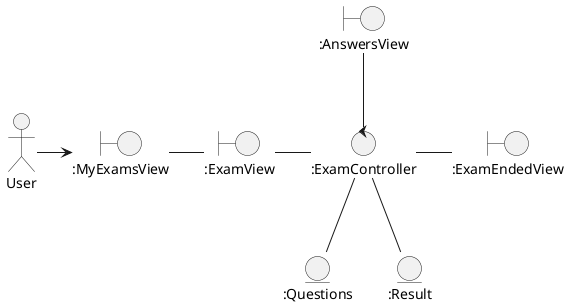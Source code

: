 @startuml Clases de analisis
hide footbox
actor User
boundary ":MyExamsView" as MyExamsView
boundary ":ExamView" as ExamView
boundary ":ExamEndedView" as ExamEndedView
boundary ":AnswersView" as AnswersView
Control ":ExamController" as ExamController
entity ":Questions" as Questions
entity ":Result" as Result

User -> MyExamsView
MyExamsView - ExamView
ExamView - ExamController
ExamController -down- Questions
ExamController -down- Result
ExamController -right- ExamEndedView
ExamController -up- AnswersView


@enduml
